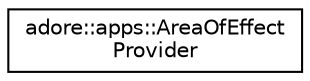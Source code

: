 digraph "Graphical Class Hierarchy"
{
 // LATEX_PDF_SIZE
  edge [fontname="Helvetica",fontsize="10",labelfontname="Helvetica",labelfontsize="10"];
  node [fontname="Helvetica",fontsize="10",shape=record];
  rankdir="LR";
  Node0 [label="adore::apps::AreaOfEffect\lProvider",height=0.2,width=0.4,color="black", fillcolor="white", style="filled",URL="$classadore_1_1apps_1_1AreaOfEffectProvider.html",tooltip=" "];
}
